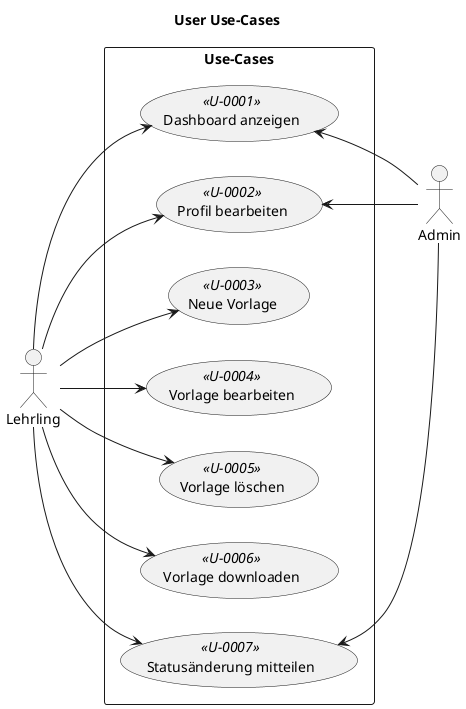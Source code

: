 @startuml "User Use-Cases"
title "User Use-Cases"
left to right direction
skinparam packageStyle rectangle

' Akteure
actor Lehrling
actor Admin

' Diagramm
rectangle "Use-Cases" {
    (Dashboard anzeigen) as (U-0001) <<U-0001>>
    (Profil bearbeiten) as (U-0002) <<U-0002>>
    (Neue Vorlage) as (U-0003) <<U-0003>>
    (Vorlage bearbeiten) as (U-0004) <<U-0004>>
    (Vorlage löschen) as (U-0005) <<U-0005>>
    (Vorlage downloaden) as (U-0006) <<U-0006>>
    (Statusänderung mitteilen) as (U-0007) <<U-0007>>
}

' Verbindungen    
Lehrling --> (U-0001)
(U-0001) <-- Admin

Lehrling --> (U-0002)
(U-0002) <-- Admin

Lehrling --> (U-0003)
Lehrling --> (U-0004)
Lehrling --> (U-0005)
Lehrling --> (U-0006)

Lehrling --> (U-0007)
(U-0007) <-- Admin
@enduml